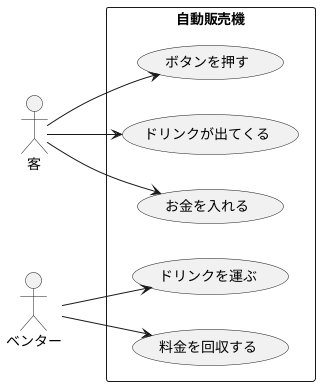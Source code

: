 @startuml 演習6-4-2
left to right direction
actor 客
actor ベンター
rectangle 自動販売機{
    usecase ドリンクを運ぶ as u1
    usecase 料金を回収する as u2
    usecase お金を入れる as u3
    usecase ボタンを押す as u4
    usecase ドリンクが出てくる as u5
}
ベンター --> u1
ベンター --> u2
客 --> u3
客 --> u4
客 --> u5
@enduml